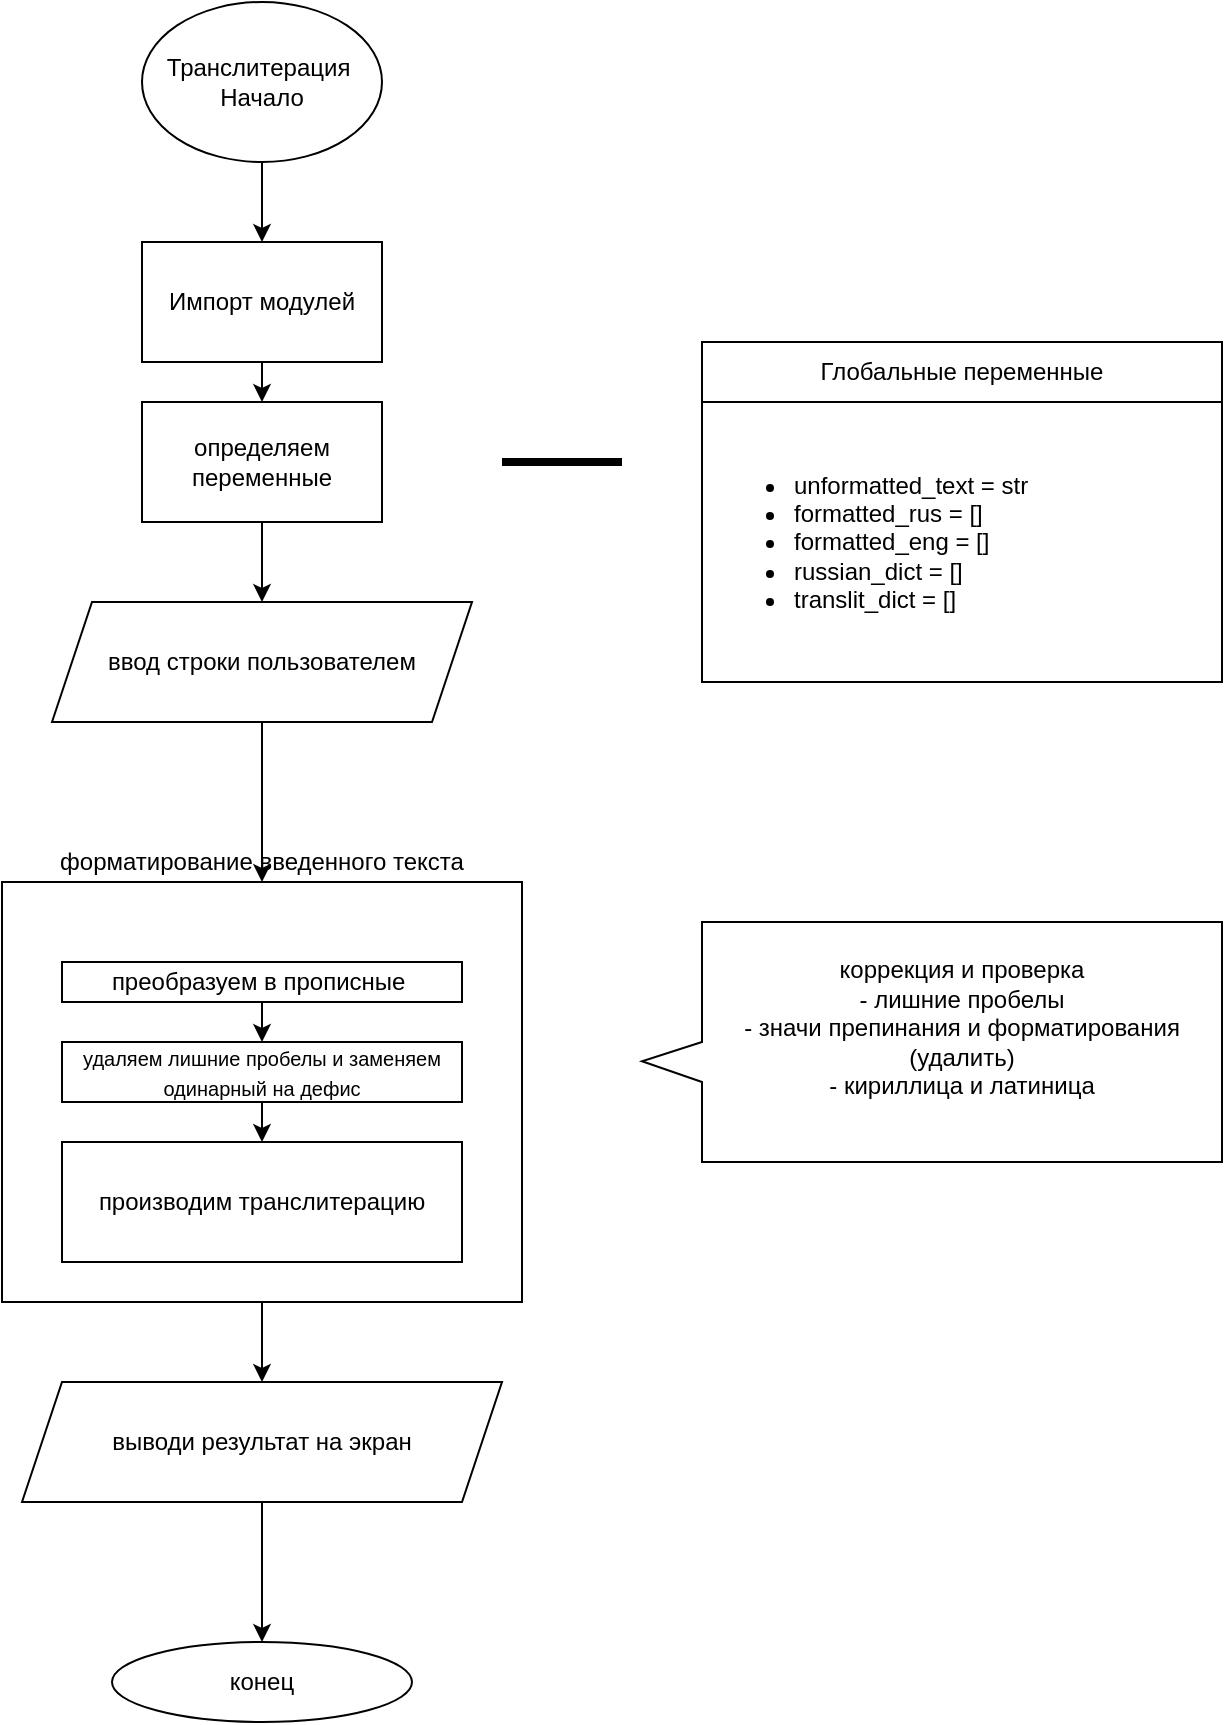 <mxfile>
    <diagram id="pQjECf2yXMyvl6ypJLXY" name="Page-1">
        <mxGraphModel dx="1303" dy="622" grid="1" gridSize="10" guides="1" tooltips="1" connect="1" arrows="1" fold="1" page="1" pageScale="1" pageWidth="850" pageHeight="1100" math="0" shadow="0">
            <root>
                <mxCell id="0"/>
                <mxCell id="1" parent="0"/>
                <mxCell id="2" value="Транслитерация&amp;nbsp;&lt;br&gt;Начало" style="ellipse;whiteSpace=wrap;html=1;" parent="1" vertex="1">
                    <mxGeometry x="120" y="20" width="120" height="80" as="geometry"/>
                </mxCell>
                <mxCell id="17" value="" style="edgeStyle=none;html=1;" parent="1" source="3" target="16" edge="1">
                    <mxGeometry relative="1" as="geometry"/>
                </mxCell>
                <mxCell id="3" value="ввод строки пользователем" style="shape=parallelogram;perimeter=parallelogramPerimeter;whiteSpace=wrap;html=1;fixedSize=1;" parent="1" vertex="1">
                    <mxGeometry x="75" y="320" width="210" height="60" as="geometry"/>
                </mxCell>
                <mxCell id="9" value="" style="edgeStyle=none;html=1;" parent="1" source="6" target="8" edge="1">
                    <mxGeometry relative="1" as="geometry"/>
                </mxCell>
                <mxCell id="6" value="Импорт модулей" style="rounded=0;whiteSpace=wrap;html=1;" parent="1" vertex="1">
                    <mxGeometry x="120" y="140" width="120" height="60" as="geometry"/>
                </mxCell>
                <mxCell id="7" value="" style="endArrow=classic;html=1;exitX=0.5;exitY=1;exitDx=0;exitDy=0;entryX=0.5;entryY=0;entryDx=0;entryDy=0;" parent="1" source="2" target="6" edge="1">
                    <mxGeometry width="50" height="50" relative="1" as="geometry">
                        <mxPoint x="360" y="200" as="sourcePoint"/>
                        <mxPoint x="410" y="150" as="targetPoint"/>
                    </mxGeometry>
                </mxCell>
                <mxCell id="8" value="определяем переменные" style="whiteSpace=wrap;html=1;rounded=0;" parent="1" vertex="1">
                    <mxGeometry x="120" y="220" width="120" height="60" as="geometry"/>
                </mxCell>
                <mxCell id="10" value="" style="endArrow=classic;html=1;exitX=0.5;exitY=1;exitDx=0;exitDy=0;entryX=0.5;entryY=0;entryDx=0;entryDy=0;" parent="1" source="8" target="3" edge="1">
                    <mxGeometry width="50" height="50" relative="1" as="geometry">
                        <mxPoint x="310" y="280" as="sourcePoint"/>
                        <mxPoint x="360" y="230" as="targetPoint"/>
                    </mxGeometry>
                </mxCell>
                <mxCell id="13" value="" style="line;strokeWidth=4;html=1;perimeter=backbonePerimeter;points=[];outlineConnect=0;" parent="1" vertex="1">
                    <mxGeometry x="300" y="245" width="60" height="10" as="geometry"/>
                </mxCell>
                <mxCell id="30" value="" style="edgeStyle=none;html=1;fontSize=9;" parent="1" source="16" target="29" edge="1">
                    <mxGeometry relative="1" as="geometry"/>
                </mxCell>
                <mxCell id="16" value="форматирование введенного текста&lt;br&gt;&lt;br&gt;&lt;br&gt;&lt;br&gt;&lt;br&gt;&lt;br&gt;&lt;br&gt;&lt;br&gt;&lt;br&gt;&lt;br&gt;&lt;br&gt;&lt;br&gt;&lt;br&gt;&lt;table&gt;&lt;tbody&gt;&lt;tr&gt;&lt;td&gt;&lt;br&gt;&lt;/td&gt;&lt;td&gt;&lt;br&gt;&lt;/td&gt;&lt;td&gt;&lt;br&gt;&lt;/td&gt;&lt;td&gt;&lt;br&gt;&lt;/td&gt;&lt;/tr&gt;&lt;tr&gt;&lt;td&gt;&lt;br&gt;&lt;/td&gt;&lt;td&gt;&lt;br&gt;&lt;/td&gt;&lt;td&gt;&lt;br&gt;&lt;/td&gt;&lt;td&gt;&lt;br&gt;&lt;/td&gt;&lt;/tr&gt;&lt;tr&gt;&lt;td&gt;&lt;br&gt;&lt;/td&gt;&lt;td&gt;&lt;br&gt;&lt;/td&gt;&lt;td&gt;&lt;br&gt;&lt;/td&gt;&lt;td&gt;&lt;br&gt;&lt;/td&gt;&lt;/tr&gt;&lt;/tbody&gt;&lt;/table&gt;" style="whiteSpace=wrap;html=1;" parent="1" vertex="1">
                    <mxGeometry x="50" y="460" width="260" height="210" as="geometry"/>
                </mxCell>
                <mxCell id="25" value="" style="edgeStyle=none;html=1;" parent="1" source="18" target="24" edge="1">
                    <mxGeometry relative="1" as="geometry"/>
                </mxCell>
                <mxCell id="18" value="преобразуем в прописные&amp;nbsp;" style="rounded=0;whiteSpace=wrap;html=1;" parent="1" vertex="1">
                    <mxGeometry x="80" y="500" width="200" height="20" as="geometry"/>
                </mxCell>
                <mxCell id="19" value="Глобальные переменные" style="swimlane;fontStyle=0;childLayout=stackLayout;horizontal=1;startSize=30;horizontalStack=0;resizeParent=1;resizeParentMax=0;resizeLast=0;collapsible=1;marginBottom=0;whiteSpace=wrap;html=1;" parent="1" vertex="1">
                    <mxGeometry x="400" y="190" width="260" height="170" as="geometry"/>
                </mxCell>
                <mxCell id="20" value="&lt;ul&gt;&lt;li&gt;unformatted_text = str&lt;/li&gt;&lt;li&gt;formatted_rus = []&lt;/li&gt;&lt;li&gt;formatted_eng = []&lt;/li&gt;&lt;li&gt;russian_dict = []&lt;/li&gt;&lt;li&gt;translit_dict = []&lt;/li&gt;&lt;/ul&gt;" style="text;strokeColor=none;fillColor=none;align=left;verticalAlign=middle;spacingLeft=4;spacingRight=4;overflow=hidden;points=[[0,0.5],[1,0.5]];portConstraint=eastwest;rotatable=0;whiteSpace=wrap;html=1;" parent="19" vertex="1">
                    <mxGeometry y="30" width="260" height="140" as="geometry"/>
                </mxCell>
                <mxCell id="23" value="коррекция и проверка&lt;br&gt;- лишние пробелы&lt;br&gt;- значи препинания и форматирования (удалить)&lt;br&gt;- кириллица и латиница&lt;br&gt;&lt;br&gt;" style="shape=callout;whiteSpace=wrap;html=1;perimeter=calloutPerimeter;direction=south;position2=0.58;" parent="1" vertex="1">
                    <mxGeometry x="370" y="480" width="290" height="120" as="geometry"/>
                </mxCell>
                <mxCell id="27" value="" style="edgeStyle=none;html=1;fontSize=9;" parent="1" source="24" target="26" edge="1">
                    <mxGeometry relative="1" as="geometry"/>
                </mxCell>
                <mxCell id="24" value="&lt;font size=&quot;1&quot;&gt;удаляем лишние пробелы и заменяем одинарный на дефис&lt;/font&gt;" style="whiteSpace=wrap;html=1;rounded=0;" parent="1" vertex="1">
                    <mxGeometry x="80" y="540" width="200" height="30" as="geometry"/>
                </mxCell>
                <mxCell id="26" value="производим транслитерацию" style="whiteSpace=wrap;html=1;rounded=0;" parent="1" vertex="1">
                    <mxGeometry x="80" y="590" width="200" height="60" as="geometry"/>
                </mxCell>
                <mxCell id="32" value="" style="edgeStyle=none;html=1;fontSize=9;" parent="1" source="29" target="31" edge="1">
                    <mxGeometry relative="1" as="geometry"/>
                </mxCell>
                <mxCell id="29" value="выводи результат на экран" style="shape=parallelogram;perimeter=parallelogramPerimeter;whiteSpace=wrap;html=1;fixedSize=1;" parent="1" vertex="1">
                    <mxGeometry x="60" y="710" width="240" height="60" as="geometry"/>
                </mxCell>
                <mxCell id="31" value="конец" style="ellipse;whiteSpace=wrap;html=1;" parent="1" vertex="1">
                    <mxGeometry x="105" y="840" width="150" height="40" as="geometry"/>
                </mxCell>
            </root>
        </mxGraphModel>
    </diagram>
</mxfile>